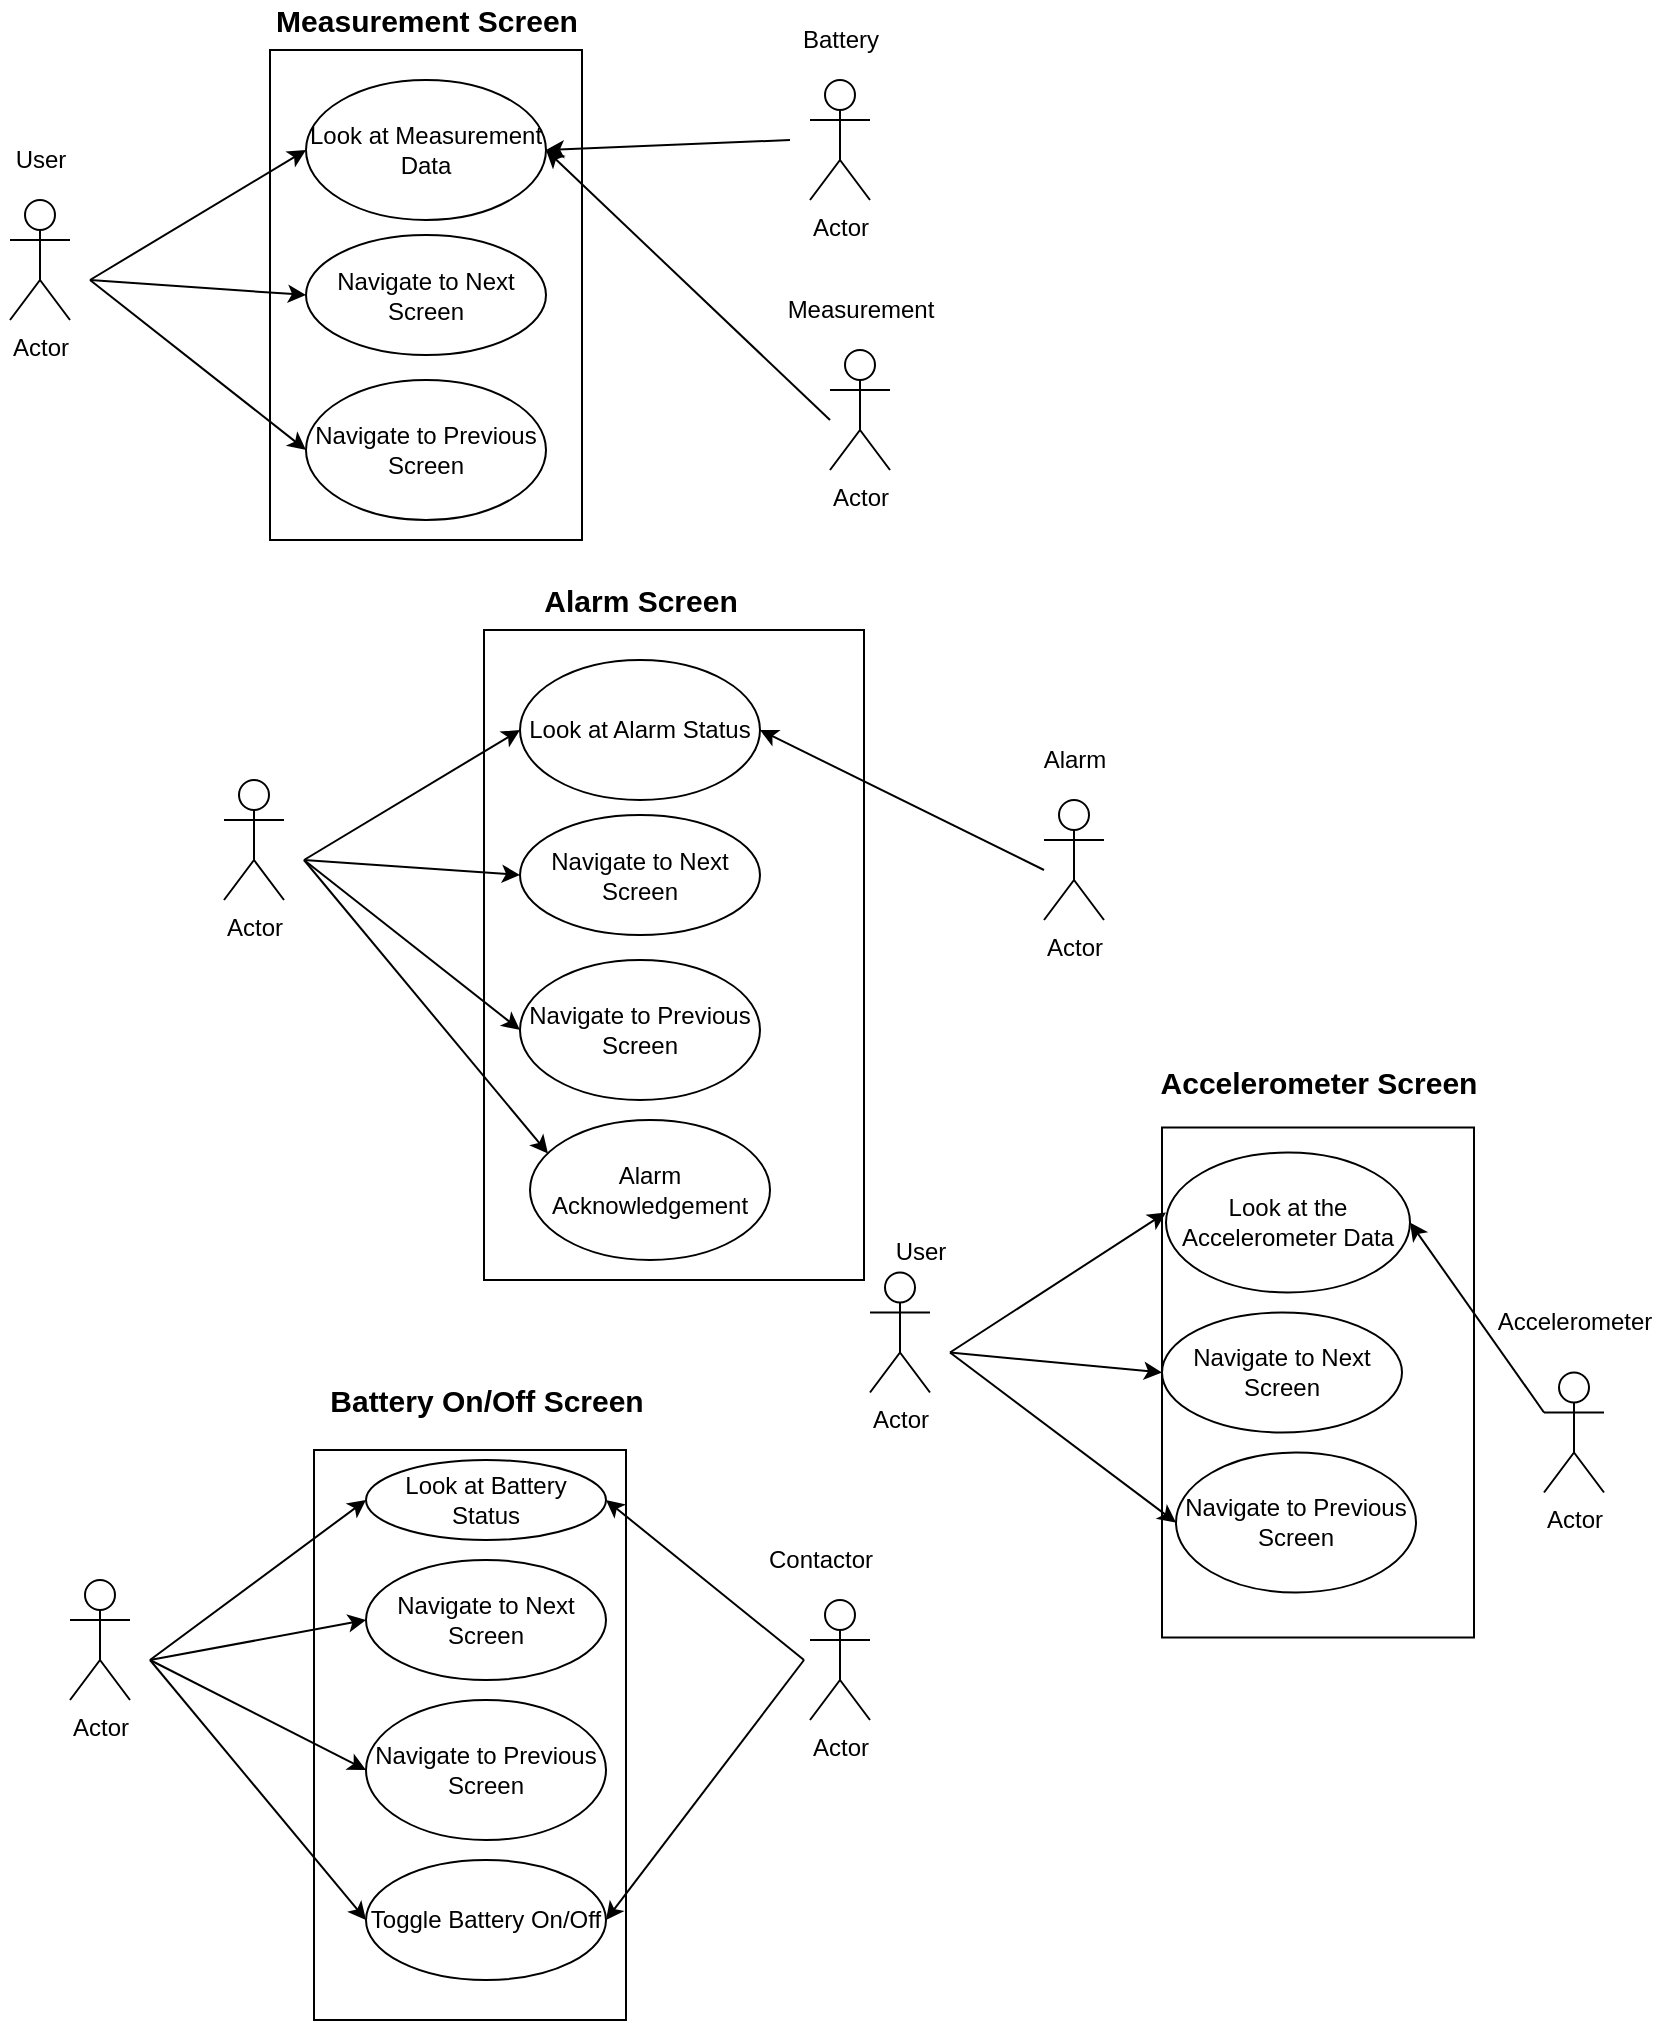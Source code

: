 <mxfile version="14.4.9" type="github">
  <diagram id="7kg9tQ1YhIIZyVEb-jK0" name="Page-1">
    <mxGraphModel dx="1635" dy="803" grid="1" gridSize="10" guides="1" tooltips="1" connect="1" arrows="1" fold="1" page="1" pageScale="1" pageWidth="850" pageHeight="1100" math="0" shadow="0">
      <root>
        <mxCell id="0" />
        <mxCell id="1" parent="0" />
        <mxCell id="r28n0X1OtShjNyMQTB9m-1" value="Actor" style="shape=umlActor;verticalLabelPosition=bottom;verticalAlign=top;html=1;outlineConnect=0;" parent="1" vertex="1">
          <mxGeometry x="23" y="110" width="30" height="60" as="geometry" />
        </mxCell>
        <mxCell id="r28n0X1OtShjNyMQTB9m-2" value="" style="rounded=0;whiteSpace=wrap;html=1;" parent="1" vertex="1">
          <mxGeometry x="153" y="35" width="156" height="245" as="geometry" />
        </mxCell>
        <mxCell id="r28n0X1OtShjNyMQTB9m-3" value="&lt;b&gt;&lt;font style=&quot;font-size: 15px&quot;&gt;Measurement Screen&lt;/font&gt;&lt;/b&gt;" style="text;html=1;align=center;verticalAlign=middle;resizable=0;points=[];autosize=1;" parent="1" vertex="1">
          <mxGeometry x="146" y="10" width="170" height="20" as="geometry" />
        </mxCell>
        <mxCell id="r28n0X1OtShjNyMQTB9m-4" value="Look at Measurement Data" style="ellipse;whiteSpace=wrap;html=1;" parent="1" vertex="1">
          <mxGeometry x="171" y="50" width="120" height="70" as="geometry" />
        </mxCell>
        <mxCell id="r28n0X1OtShjNyMQTB9m-5" value="Navigate to Next Screen" style="ellipse;whiteSpace=wrap;html=1;" parent="1" vertex="1">
          <mxGeometry x="171" y="127.5" width="120" height="60" as="geometry" />
        </mxCell>
        <mxCell id="r28n0X1OtShjNyMQTB9m-6" value="Navigate to Previous Screen" style="ellipse;whiteSpace=wrap;html=1;" parent="1" vertex="1">
          <mxGeometry x="171" y="200" width="120" height="70" as="geometry" />
        </mxCell>
        <mxCell id="r28n0X1OtShjNyMQTB9m-7" value="" style="endArrow=classic;html=1;entryX=0;entryY=0.5;entryDx=0;entryDy=0;" parent="1" target="r28n0X1OtShjNyMQTB9m-4" edge="1">
          <mxGeometry width="50" height="50" relative="1" as="geometry">
            <mxPoint x="63" y="150" as="sourcePoint" />
            <mxPoint x="163" y="100" as="targetPoint" />
          </mxGeometry>
        </mxCell>
        <mxCell id="r28n0X1OtShjNyMQTB9m-8" value="" style="endArrow=classic;html=1;entryX=0;entryY=0.5;entryDx=0;entryDy=0;" parent="1" target="r28n0X1OtShjNyMQTB9m-5" edge="1">
          <mxGeometry width="50" height="50" relative="1" as="geometry">
            <mxPoint x="63" y="150" as="sourcePoint" />
            <mxPoint x="113" y="250" as="targetPoint" />
          </mxGeometry>
        </mxCell>
        <mxCell id="r28n0X1OtShjNyMQTB9m-9" value="" style="endArrow=classic;html=1;entryX=0;entryY=0.5;entryDx=0;entryDy=0;" parent="1" target="r28n0X1OtShjNyMQTB9m-6" edge="1">
          <mxGeometry width="50" height="50" relative="1" as="geometry">
            <mxPoint x="63" y="150" as="sourcePoint" />
            <mxPoint x="63" y="270" as="targetPoint" />
          </mxGeometry>
        </mxCell>
        <mxCell id="r28n0X1OtShjNyMQTB9m-10" value="Actor" style="shape=umlActor;verticalLabelPosition=bottom;verticalAlign=top;html=1;outlineConnect=0;" parent="1" vertex="1">
          <mxGeometry x="130" y="400" width="30" height="60" as="geometry" />
        </mxCell>
        <mxCell id="r28n0X1OtShjNyMQTB9m-11" value="" style="rounded=0;whiteSpace=wrap;html=1;fillColor=none;" parent="1" vertex="1">
          <mxGeometry x="260" y="325" width="190" height="325" as="geometry" />
        </mxCell>
        <mxCell id="r28n0X1OtShjNyMQTB9m-12" value="&lt;b&gt;&lt;font style=&quot;font-size: 15px&quot;&gt;Alarm Screen&lt;/font&gt;&lt;/b&gt;" style="text;html=1;align=center;verticalAlign=middle;resizable=0;points=[];autosize=1;" parent="1" vertex="1">
          <mxGeometry x="283" y="300" width="110" height="20" as="geometry" />
        </mxCell>
        <mxCell id="r28n0X1OtShjNyMQTB9m-13" value="Look at Alarm Status" style="ellipse;whiteSpace=wrap;html=1;" parent="1" vertex="1">
          <mxGeometry x="278" y="340" width="120" height="70" as="geometry" />
        </mxCell>
        <mxCell id="r28n0X1OtShjNyMQTB9m-14" value="Navigate to Next Screen" style="ellipse;whiteSpace=wrap;html=1;" parent="1" vertex="1">
          <mxGeometry x="278" y="417.5" width="120" height="60" as="geometry" />
        </mxCell>
        <mxCell id="r28n0X1OtShjNyMQTB9m-15" value="Navigate to Previous Screen" style="ellipse;whiteSpace=wrap;html=1;" parent="1" vertex="1">
          <mxGeometry x="278" y="490" width="120" height="70" as="geometry" />
        </mxCell>
        <mxCell id="r28n0X1OtShjNyMQTB9m-16" value="" style="endArrow=classic;html=1;entryX=0;entryY=0.5;entryDx=0;entryDy=0;" parent="1" target="r28n0X1OtShjNyMQTB9m-13" edge="1">
          <mxGeometry width="50" height="50" relative="1" as="geometry">
            <mxPoint x="170" y="440" as="sourcePoint" />
            <mxPoint x="270" y="390" as="targetPoint" />
          </mxGeometry>
        </mxCell>
        <mxCell id="r28n0X1OtShjNyMQTB9m-17" value="" style="endArrow=classic;html=1;entryX=0;entryY=0.5;entryDx=0;entryDy=0;" parent="1" target="r28n0X1OtShjNyMQTB9m-14" edge="1">
          <mxGeometry width="50" height="50" relative="1" as="geometry">
            <mxPoint x="170" y="440" as="sourcePoint" />
            <mxPoint x="220" y="540" as="targetPoint" />
          </mxGeometry>
        </mxCell>
        <mxCell id="r28n0X1OtShjNyMQTB9m-18" value="" style="endArrow=classic;html=1;entryX=0;entryY=0.75;entryDx=0;entryDy=0;" parent="1" edge="1">
          <mxGeometry width="50" height="50" relative="1" as="geometry">
            <mxPoint x="170" y="440" as="sourcePoint" />
            <mxPoint x="292" y="586.75" as="targetPoint" />
          </mxGeometry>
        </mxCell>
        <mxCell id="r28n0X1OtShjNyMQTB9m-19" value="Actor" style="shape=umlActor;verticalLabelPosition=bottom;verticalAlign=top;html=1;outlineConnect=0;" parent="1" vertex="1">
          <mxGeometry x="53" y="800" width="30" height="60" as="geometry" />
        </mxCell>
        <mxCell id="r28n0X1OtShjNyMQTB9m-20" value="" style="rounded=0;whiteSpace=wrap;html=1;" parent="1" vertex="1">
          <mxGeometry x="175" y="735" width="156" height="285" as="geometry" />
        </mxCell>
        <mxCell id="r28n0X1OtShjNyMQTB9m-21" value="&lt;b&gt;&lt;font style=&quot;font-size: 15px&quot;&gt;Battery On/Off Screen&lt;/font&gt;&lt;/b&gt;" style="text;html=1;align=center;verticalAlign=middle;resizable=0;points=[];autosize=1;" parent="1" vertex="1">
          <mxGeometry x="176" y="700" width="170" height="20" as="geometry" />
        </mxCell>
        <mxCell id="r28n0X1OtShjNyMQTB9m-22" value="Look at Battery Status" style="ellipse;whiteSpace=wrap;html=1;" parent="1" vertex="1">
          <mxGeometry x="201" y="740" width="120" height="40" as="geometry" />
        </mxCell>
        <mxCell id="r28n0X1OtShjNyMQTB9m-23" value="Navigate to Next Screen" style="ellipse;whiteSpace=wrap;html=1;" parent="1" vertex="1">
          <mxGeometry x="201" y="790" width="120" height="60" as="geometry" />
        </mxCell>
        <mxCell id="r28n0X1OtShjNyMQTB9m-24" value="Navigate to Previous Screen" style="ellipse;whiteSpace=wrap;html=1;" parent="1" vertex="1">
          <mxGeometry x="201" y="860" width="120" height="70" as="geometry" />
        </mxCell>
        <mxCell id="r28n0X1OtShjNyMQTB9m-25" value="" style="endArrow=classic;html=1;entryX=0;entryY=0.5;entryDx=0;entryDy=0;" parent="1" target="r28n0X1OtShjNyMQTB9m-22" edge="1">
          <mxGeometry width="50" height="50" relative="1" as="geometry">
            <mxPoint x="93" y="840" as="sourcePoint" />
            <mxPoint x="193" y="790" as="targetPoint" />
          </mxGeometry>
        </mxCell>
        <mxCell id="r28n0X1OtShjNyMQTB9m-26" value="" style="endArrow=classic;html=1;entryX=0;entryY=0.5;entryDx=0;entryDy=0;" parent="1" target="r28n0X1OtShjNyMQTB9m-23" edge="1">
          <mxGeometry width="50" height="50" relative="1" as="geometry">
            <mxPoint x="93" y="840" as="sourcePoint" />
            <mxPoint x="143" y="940" as="targetPoint" />
          </mxGeometry>
        </mxCell>
        <mxCell id="r28n0X1OtShjNyMQTB9m-27" value="" style="endArrow=classic;html=1;entryX=0;entryY=0.5;entryDx=0;entryDy=0;" parent="1" target="r28n0X1OtShjNyMQTB9m-24" edge="1">
          <mxGeometry width="50" height="50" relative="1" as="geometry">
            <mxPoint x="93" y="840" as="sourcePoint" />
            <mxPoint x="93" y="960" as="targetPoint" />
          </mxGeometry>
        </mxCell>
        <mxCell id="r28n0X1OtShjNyMQTB9m-28" value="Toggle Battery On/Off" style="ellipse;whiteSpace=wrap;html=1;" parent="1" vertex="1">
          <mxGeometry x="201" y="940" width="120" height="60" as="geometry" />
        </mxCell>
        <mxCell id="r28n0X1OtShjNyMQTB9m-29" value="" style="endArrow=classic;html=1;entryX=0;entryY=0.5;entryDx=0;entryDy=0;" parent="1" target="r28n0X1OtShjNyMQTB9m-28" edge="1">
          <mxGeometry width="50" height="50" relative="1" as="geometry">
            <mxPoint x="93" y="840" as="sourcePoint" />
            <mxPoint x="201" y="895" as="targetPoint" />
          </mxGeometry>
        </mxCell>
        <mxCell id="r28n0X1OtShjNyMQTB9m-30" value="Actor" style="shape=umlActor;verticalLabelPosition=bottom;verticalAlign=top;html=1;outlineConnect=0;" parent="1" vertex="1">
          <mxGeometry x="423" y="50" width="30" height="60" as="geometry" />
        </mxCell>
        <mxCell id="r28n0X1OtShjNyMQTB9m-31" value="Actor" style="shape=umlActor;verticalLabelPosition=bottom;verticalAlign=top;html=1;outlineConnect=0;" parent="1" vertex="1">
          <mxGeometry x="540" y="410" width="30" height="60" as="geometry" />
        </mxCell>
        <mxCell id="r28n0X1OtShjNyMQTB9m-32" value="Actor" style="shape=umlActor;verticalLabelPosition=bottom;verticalAlign=top;html=1;outlineConnect=0;" parent="1" vertex="1">
          <mxGeometry x="423" y="810" width="30" height="60" as="geometry" />
        </mxCell>
        <mxCell id="r28n0X1OtShjNyMQTB9m-33" value="Battery" style="text;html=1;align=center;verticalAlign=middle;resizable=0;points=[];autosize=1;" parent="1" vertex="1">
          <mxGeometry x="413" y="20" width="50" height="20" as="geometry" />
        </mxCell>
        <mxCell id="r28n0X1OtShjNyMQTB9m-34" value="User" style="text;html=1;align=center;verticalAlign=middle;resizable=0;points=[];autosize=1;" parent="1" vertex="1">
          <mxGeometry x="18" y="80" width="40" height="20" as="geometry" />
        </mxCell>
        <mxCell id="r28n0X1OtShjNyMQTB9m-35" value="Contactor" style="text;html=1;align=center;verticalAlign=middle;resizable=0;points=[];autosize=1;" parent="1" vertex="1">
          <mxGeometry x="393" y="780" width="70" height="20" as="geometry" />
        </mxCell>
        <mxCell id="r28n0X1OtShjNyMQTB9m-36" value="Alarm" style="text;html=1;align=center;verticalAlign=middle;resizable=0;points=[];autosize=1;" parent="1" vertex="1">
          <mxGeometry x="530" y="380" width="50" height="20" as="geometry" />
        </mxCell>
        <mxCell id="r28n0X1OtShjNyMQTB9m-37" value="" style="endArrow=classic;html=1;entryX=1;entryY=0.5;entryDx=0;entryDy=0;" parent="1" target="r28n0X1OtShjNyMQTB9m-4" edge="1">
          <mxGeometry width="50" height="50" relative="1" as="geometry">
            <mxPoint x="413" y="80" as="sourcePoint" />
            <mxPoint x="603" y="120" as="targetPoint" />
          </mxGeometry>
        </mxCell>
        <mxCell id="r28n0X1OtShjNyMQTB9m-38" value="" style="endArrow=classic;html=1;entryX=1;entryY=0.5;entryDx=0;entryDy=0;" parent="1" target="r28n0X1OtShjNyMQTB9m-13" edge="1">
          <mxGeometry width="50" height="50" relative="1" as="geometry">
            <mxPoint x="540" y="445" as="sourcePoint" />
            <mxPoint x="408" y="390" as="targetPoint" />
          </mxGeometry>
        </mxCell>
        <mxCell id="r28n0X1OtShjNyMQTB9m-39" value="" style="endArrow=classic;html=1;entryX=1;entryY=0.5;entryDx=0;entryDy=0;" parent="1" edge="1">
          <mxGeometry width="50" height="50" relative="1" as="geometry">
            <mxPoint x="420" y="840" as="sourcePoint" />
            <mxPoint x="321" y="970" as="targetPoint" />
          </mxGeometry>
        </mxCell>
        <mxCell id="r28n0X1OtShjNyMQTB9m-40" value="" style="endArrow=classic;html=1;" parent="1" edge="1">
          <mxGeometry width="50" height="50" relative="1" as="geometry">
            <mxPoint x="420" y="840" as="sourcePoint" />
            <mxPoint x="321" y="760" as="targetPoint" />
          </mxGeometry>
        </mxCell>
        <mxCell id="r28n0X1OtShjNyMQTB9m-41" value="Actor" style="shape=umlActor;verticalLabelPosition=bottom;verticalAlign=top;html=1;outlineConnect=0;" parent="1" vertex="1">
          <mxGeometry x="433" y="185" width="30" height="60" as="geometry" />
        </mxCell>
        <mxCell id="r28n0X1OtShjNyMQTB9m-42" value="Measurement" style="text;html=1;align=center;verticalAlign=middle;resizable=0;points=[];autosize=1;" parent="1" vertex="1">
          <mxGeometry x="403" y="155" width="90" height="20" as="geometry" />
        </mxCell>
        <mxCell id="r28n0X1OtShjNyMQTB9m-43" value="" style="endArrow=classic;html=1;entryX=1;entryY=0.5;entryDx=0;entryDy=0;" parent="1" target="r28n0X1OtShjNyMQTB9m-4" edge="1">
          <mxGeometry width="50" height="50" relative="1" as="geometry">
            <mxPoint x="433" y="220" as="sourcePoint" />
            <mxPoint x="291" y="150" as="targetPoint" />
          </mxGeometry>
        </mxCell>
        <mxCell id="r28n0X1OtShjNyMQTB9m-44" value="Alarm Acknowledgement " style="ellipse;whiteSpace=wrap;html=1;" parent="1" vertex="1">
          <mxGeometry x="283" y="570" width="120" height="70" as="geometry" />
        </mxCell>
        <mxCell id="r28n0X1OtShjNyMQTB9m-45" value="" style="endArrow=classic;html=1;entryX=0;entryY=0.5;entryDx=0;entryDy=0;" parent="1" target="r28n0X1OtShjNyMQTB9m-15" edge="1">
          <mxGeometry width="50" height="50" relative="1" as="geometry">
            <mxPoint x="170" y="440" as="sourcePoint" />
            <mxPoint x="273" y="535" as="targetPoint" />
          </mxGeometry>
        </mxCell>
        <mxCell id="r28n0X1OtShjNyMQTB9m-46" value="Actor" style="shape=umlActor;verticalLabelPosition=bottom;verticalAlign=top;html=1;outlineConnect=0;" parent="1" vertex="1">
          <mxGeometry x="453" y="646.25" width="30" height="60" as="geometry" />
        </mxCell>
        <mxCell id="r28n0X1OtShjNyMQTB9m-47" value="" style="rounded=0;whiteSpace=wrap;html=1;" parent="1" vertex="1">
          <mxGeometry x="599" y="573.75" width="156" height="255" as="geometry" />
        </mxCell>
        <mxCell id="r28n0X1OtShjNyMQTB9m-48" value="&lt;b&gt;&lt;font style=&quot;font-size: 15px&quot;&gt;Accelerometer Screen&lt;/font&gt;&lt;/b&gt;" style="text;html=1;align=center;verticalAlign=middle;resizable=0;points=[];autosize=1;strokeWidth=3;" parent="1" vertex="1">
          <mxGeometry x="592" y="541.25" width="170" height="20" as="geometry" />
        </mxCell>
        <mxCell id="r28n0X1OtShjNyMQTB9m-49" value="Navigate to Next Screen" style="ellipse;whiteSpace=wrap;html=1;" parent="1" vertex="1">
          <mxGeometry x="599" y="666.25" width="120" height="60" as="geometry" />
        </mxCell>
        <mxCell id="r28n0X1OtShjNyMQTB9m-50" value="Navigate to Previous Screen" style="ellipse;whiteSpace=wrap;html=1;" parent="1" vertex="1">
          <mxGeometry x="606" y="736.25" width="120" height="70" as="geometry" />
        </mxCell>
        <mxCell id="r28n0X1OtShjNyMQTB9m-51" value="" style="endArrow=classic;html=1;" parent="1" edge="1">
          <mxGeometry width="50" height="50" relative="1" as="geometry">
            <mxPoint x="493" y="686.25" as="sourcePoint" />
            <mxPoint x="601" y="616.25" as="targetPoint" />
          </mxGeometry>
        </mxCell>
        <mxCell id="r28n0X1OtShjNyMQTB9m-52" value="" style="endArrow=classic;html=1;entryX=0;entryY=0.5;entryDx=0;entryDy=0;" parent="1" target="r28n0X1OtShjNyMQTB9m-49" edge="1">
          <mxGeometry width="50" height="50" relative="1" as="geometry">
            <mxPoint x="493" y="686.25" as="sourcePoint" />
            <mxPoint x="543" y="786.25" as="targetPoint" />
          </mxGeometry>
        </mxCell>
        <mxCell id="r28n0X1OtShjNyMQTB9m-53" value="" style="endArrow=classic;html=1;entryX=0;entryY=0.5;entryDx=0;entryDy=0;" parent="1" target="r28n0X1OtShjNyMQTB9m-50" edge="1">
          <mxGeometry width="50" height="50" relative="1" as="geometry">
            <mxPoint x="493" y="686.25" as="sourcePoint" />
            <mxPoint x="493" y="806.25" as="targetPoint" />
          </mxGeometry>
        </mxCell>
        <mxCell id="r28n0X1OtShjNyMQTB9m-54" value="Look at the Accelerometer Data" style="ellipse;whiteSpace=wrap;html=1;" parent="1" vertex="1">
          <mxGeometry x="601" y="586.25" width="122" height="70" as="geometry" />
        </mxCell>
        <mxCell id="eGMClykbPvfdxJmDICMT-1" value="User" style="text;html=1;align=center;verticalAlign=middle;resizable=0;points=[];autosize=1;" parent="1" vertex="1">
          <mxGeometry x="458" y="626.25" width="40" height="20" as="geometry" />
        </mxCell>
        <mxCell id="eGMClykbPvfdxJmDICMT-2" value="Actor" style="shape=umlActor;verticalLabelPosition=bottom;verticalAlign=top;html=1;outlineConnect=0;" parent="1" vertex="1">
          <mxGeometry x="790" y="696.25" width="30" height="60" as="geometry" />
        </mxCell>
        <mxCell id="eGMClykbPvfdxJmDICMT-3" value="Accelerometer" style="text;html=1;align=center;verticalAlign=middle;resizable=0;points=[];autosize=1;" parent="1" vertex="1">
          <mxGeometry x="760" y="661.25" width="90" height="20" as="geometry" />
        </mxCell>
        <mxCell id="eGMClykbPvfdxJmDICMT-7" value="" style="endArrow=classic;html=1;exitX=0;exitY=0.333;exitDx=0;exitDy=0;exitPerimeter=0;entryX=1;entryY=0.5;entryDx=0;entryDy=0;" parent="1" source="eGMClykbPvfdxJmDICMT-2" target="r28n0X1OtShjNyMQTB9m-54" edge="1">
          <mxGeometry width="50" height="50" relative="1" as="geometry">
            <mxPoint x="809" y="731.25" as="sourcePoint" />
            <mxPoint x="710" y="651.25" as="targetPoint" />
          </mxGeometry>
        </mxCell>
      </root>
    </mxGraphModel>
  </diagram>
</mxfile>
